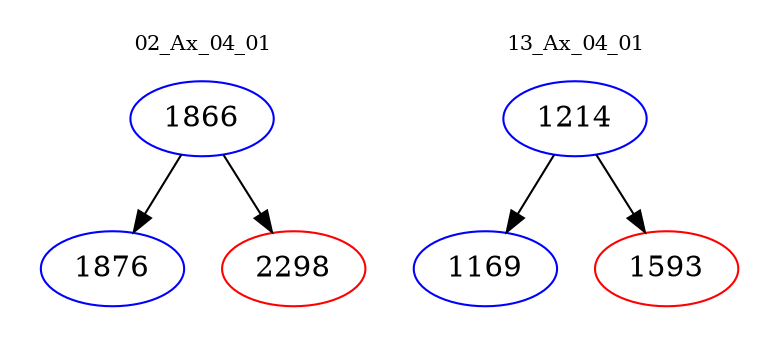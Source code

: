 digraph{
subgraph cluster_0 {
color = white
label = "02_Ax_04_01";
fontsize=10;
T0_1866 [label="1866", color="blue"]
T0_1866 -> T0_1876 [color="black"]
T0_1876 [label="1876", color="blue"]
T0_1866 -> T0_2298 [color="black"]
T0_2298 [label="2298", color="red"]
}
subgraph cluster_1 {
color = white
label = "13_Ax_04_01";
fontsize=10;
T1_1214 [label="1214", color="blue"]
T1_1214 -> T1_1169 [color="black"]
T1_1169 [label="1169", color="blue"]
T1_1214 -> T1_1593 [color="black"]
T1_1593 [label="1593", color="red"]
}
}
